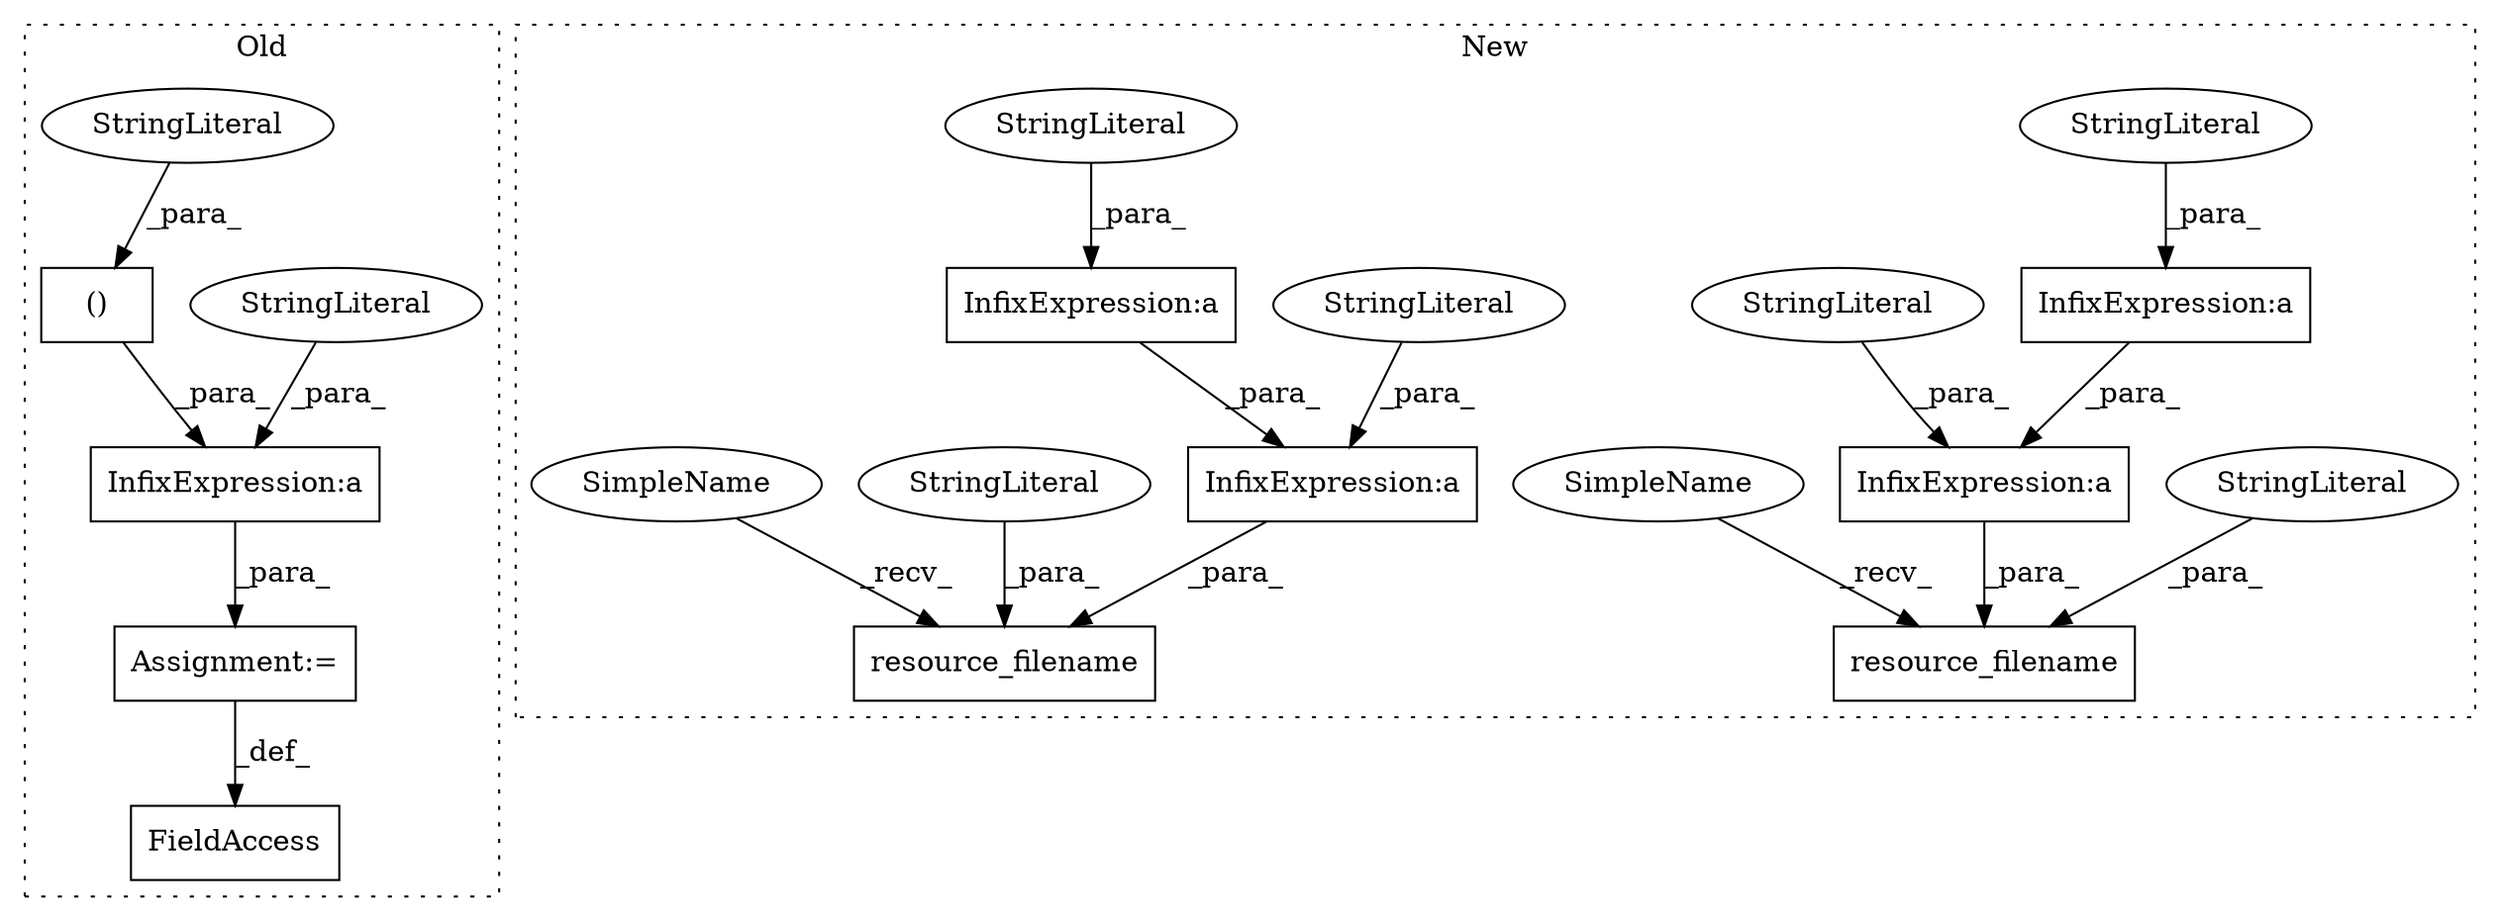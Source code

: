 digraph G {
subgraph cluster0 {
1 [label="()" a="106" s="28985" l="54" shape="box"];
3 [label="InfixExpression:a" a="27" s="28977" l="8" shape="box"];
9 [label="FieldAccess" a="22" s="28949" l="20" shape="box"];
12 [label="StringLiteral" a="45" s="28971" l="6" shape="ellipse"];
14 [label="Assignment:=" a="7" s="28969" l="1" shape="box"];
16 [label="StringLiteral" a="45" s="29004" l="35" shape="ellipse"];
label = "Old";
style="dotted";
}
subgraph cluster1 {
2 [label="resource_filename" a="32" s="28551,28631" l="18,1" shape="box"];
4 [label="InfixExpression:a" a="27" s="28601" l="3" shape="box"];
5 [label="InfixExpression:a" a="27" s="28613" l="3" shape="box"];
6 [label="resource_filename" a="32" s="28435,28509" l="18,1" shape="box"];
7 [label="InfixExpression:a" a="27" s="28485" l="3" shape="box"];
8 [label="InfixExpression:a" a="27" s="28497" l="3" shape="box"];
10 [label="StringLiteral" a="45" s="28569" l="8" shape="ellipse"];
11 [label="StringLiteral" a="45" s="28579" l="22" shape="ellipse"];
13 [label="StringLiteral" a="45" s="28463" l="22" shape="ellipse"];
15 [label="StringLiteral" a="45" s="28453" l="8" shape="ellipse"];
17 [label="StringLiteral" a="45" s="28616" l="15" shape="ellipse"];
18 [label="StringLiteral" a="45" s="28500" l="9" shape="ellipse"];
19 [label="SimpleName" a="42" s="28421" l="13" shape="ellipse"];
20 [label="SimpleName" a="42" s="28537" l="13" shape="ellipse"];
label = "New";
style="dotted";
}
1 -> 3 [label="_para_"];
3 -> 14 [label="_para_"];
4 -> 5 [label="_para_"];
5 -> 2 [label="_para_"];
7 -> 8 [label="_para_"];
8 -> 6 [label="_para_"];
10 -> 2 [label="_para_"];
11 -> 4 [label="_para_"];
12 -> 3 [label="_para_"];
13 -> 7 [label="_para_"];
14 -> 9 [label="_def_"];
15 -> 6 [label="_para_"];
16 -> 1 [label="_para_"];
17 -> 5 [label="_para_"];
18 -> 8 [label="_para_"];
19 -> 6 [label="_recv_"];
20 -> 2 [label="_recv_"];
}